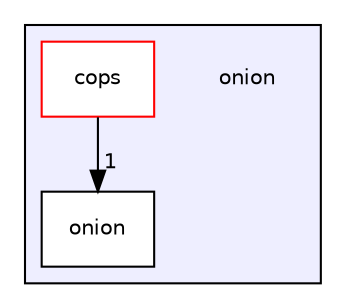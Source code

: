 digraph "/Users/ladeira/Documents/src/onion" {
  compound=true
  node [ fontsize="10", fontname="Helvetica"];
  edge [ labelfontsize="10", labelfontname="Helvetica"];
  subgraph clusterdir_768391f28944dce58af16eb0f1f9e6f7 {
    graph [ bgcolor="#eeeeff", pencolor="black", label="" URL="dir_768391f28944dce58af16eb0f1f9e6f7.html"];
    dir_768391f28944dce58af16eb0f1f9e6f7 [shape=plaintext label="onion"];
    dir_85956902490f597b4eb5733f3dffc513 [shape=box label="cops" color="red" fillcolor="white" style="filled" URL="dir_85956902490f597b4eb5733f3dffc513.html"];
    dir_aa03dd98a0e33e4b253be7365e0e36b3 [shape=box label="onion" color="black" fillcolor="white" style="filled" URL="dir_aa03dd98a0e33e4b253be7365e0e36b3.html"];
  }
  dir_85956902490f597b4eb5733f3dffc513->dir_aa03dd98a0e33e4b253be7365e0e36b3 [headlabel="1", labeldistance=1.5 headhref="dir_000001_000007.html"];
}

